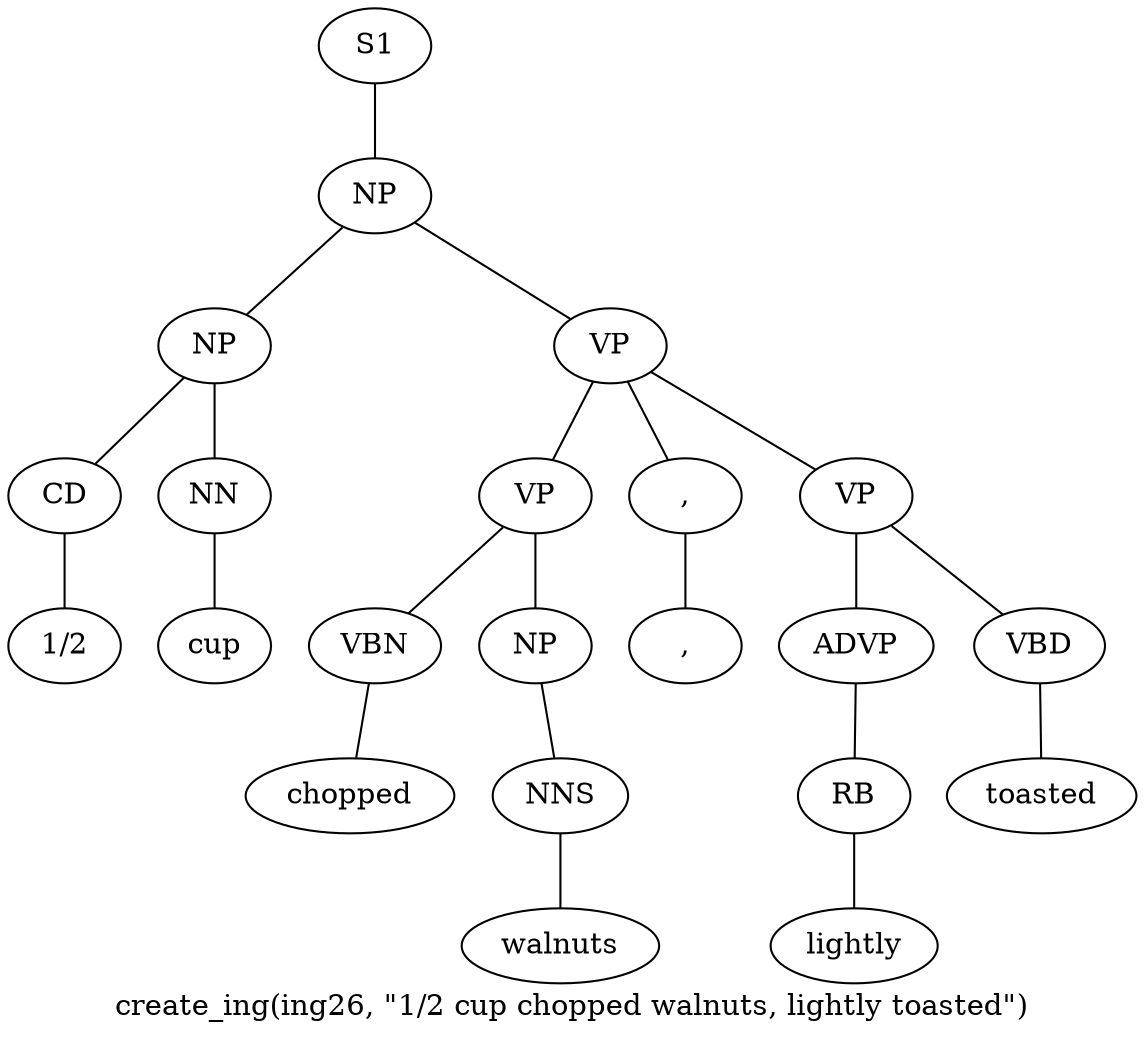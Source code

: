graph SyntaxGraph {
	label = "create_ing(ing26, \"1/2 cup chopped walnuts, lightly toasted\")";
	Node0 [label="S1"];
	Node1 [label="NP"];
	Node2 [label="NP"];
	Node3 [label="CD"];
	Node4 [label="1/2"];
	Node5 [label="NN"];
	Node6 [label="cup"];
	Node7 [label="VP"];
	Node8 [label="VP"];
	Node9 [label="VBN"];
	Node10 [label="chopped"];
	Node11 [label="NP"];
	Node12 [label="NNS"];
	Node13 [label="walnuts"];
	Node14 [label=","];
	Node15 [label=","];
	Node16 [label="VP"];
	Node17 [label="ADVP"];
	Node18 [label="RB"];
	Node19 [label="lightly"];
	Node20 [label="VBD"];
	Node21 [label="toasted"];

	Node0 -- Node1;
	Node1 -- Node2;
	Node1 -- Node7;
	Node2 -- Node3;
	Node2 -- Node5;
	Node3 -- Node4;
	Node5 -- Node6;
	Node7 -- Node8;
	Node7 -- Node14;
	Node7 -- Node16;
	Node8 -- Node9;
	Node8 -- Node11;
	Node9 -- Node10;
	Node11 -- Node12;
	Node12 -- Node13;
	Node14 -- Node15;
	Node16 -- Node17;
	Node16 -- Node20;
	Node17 -- Node18;
	Node18 -- Node19;
	Node20 -- Node21;
}